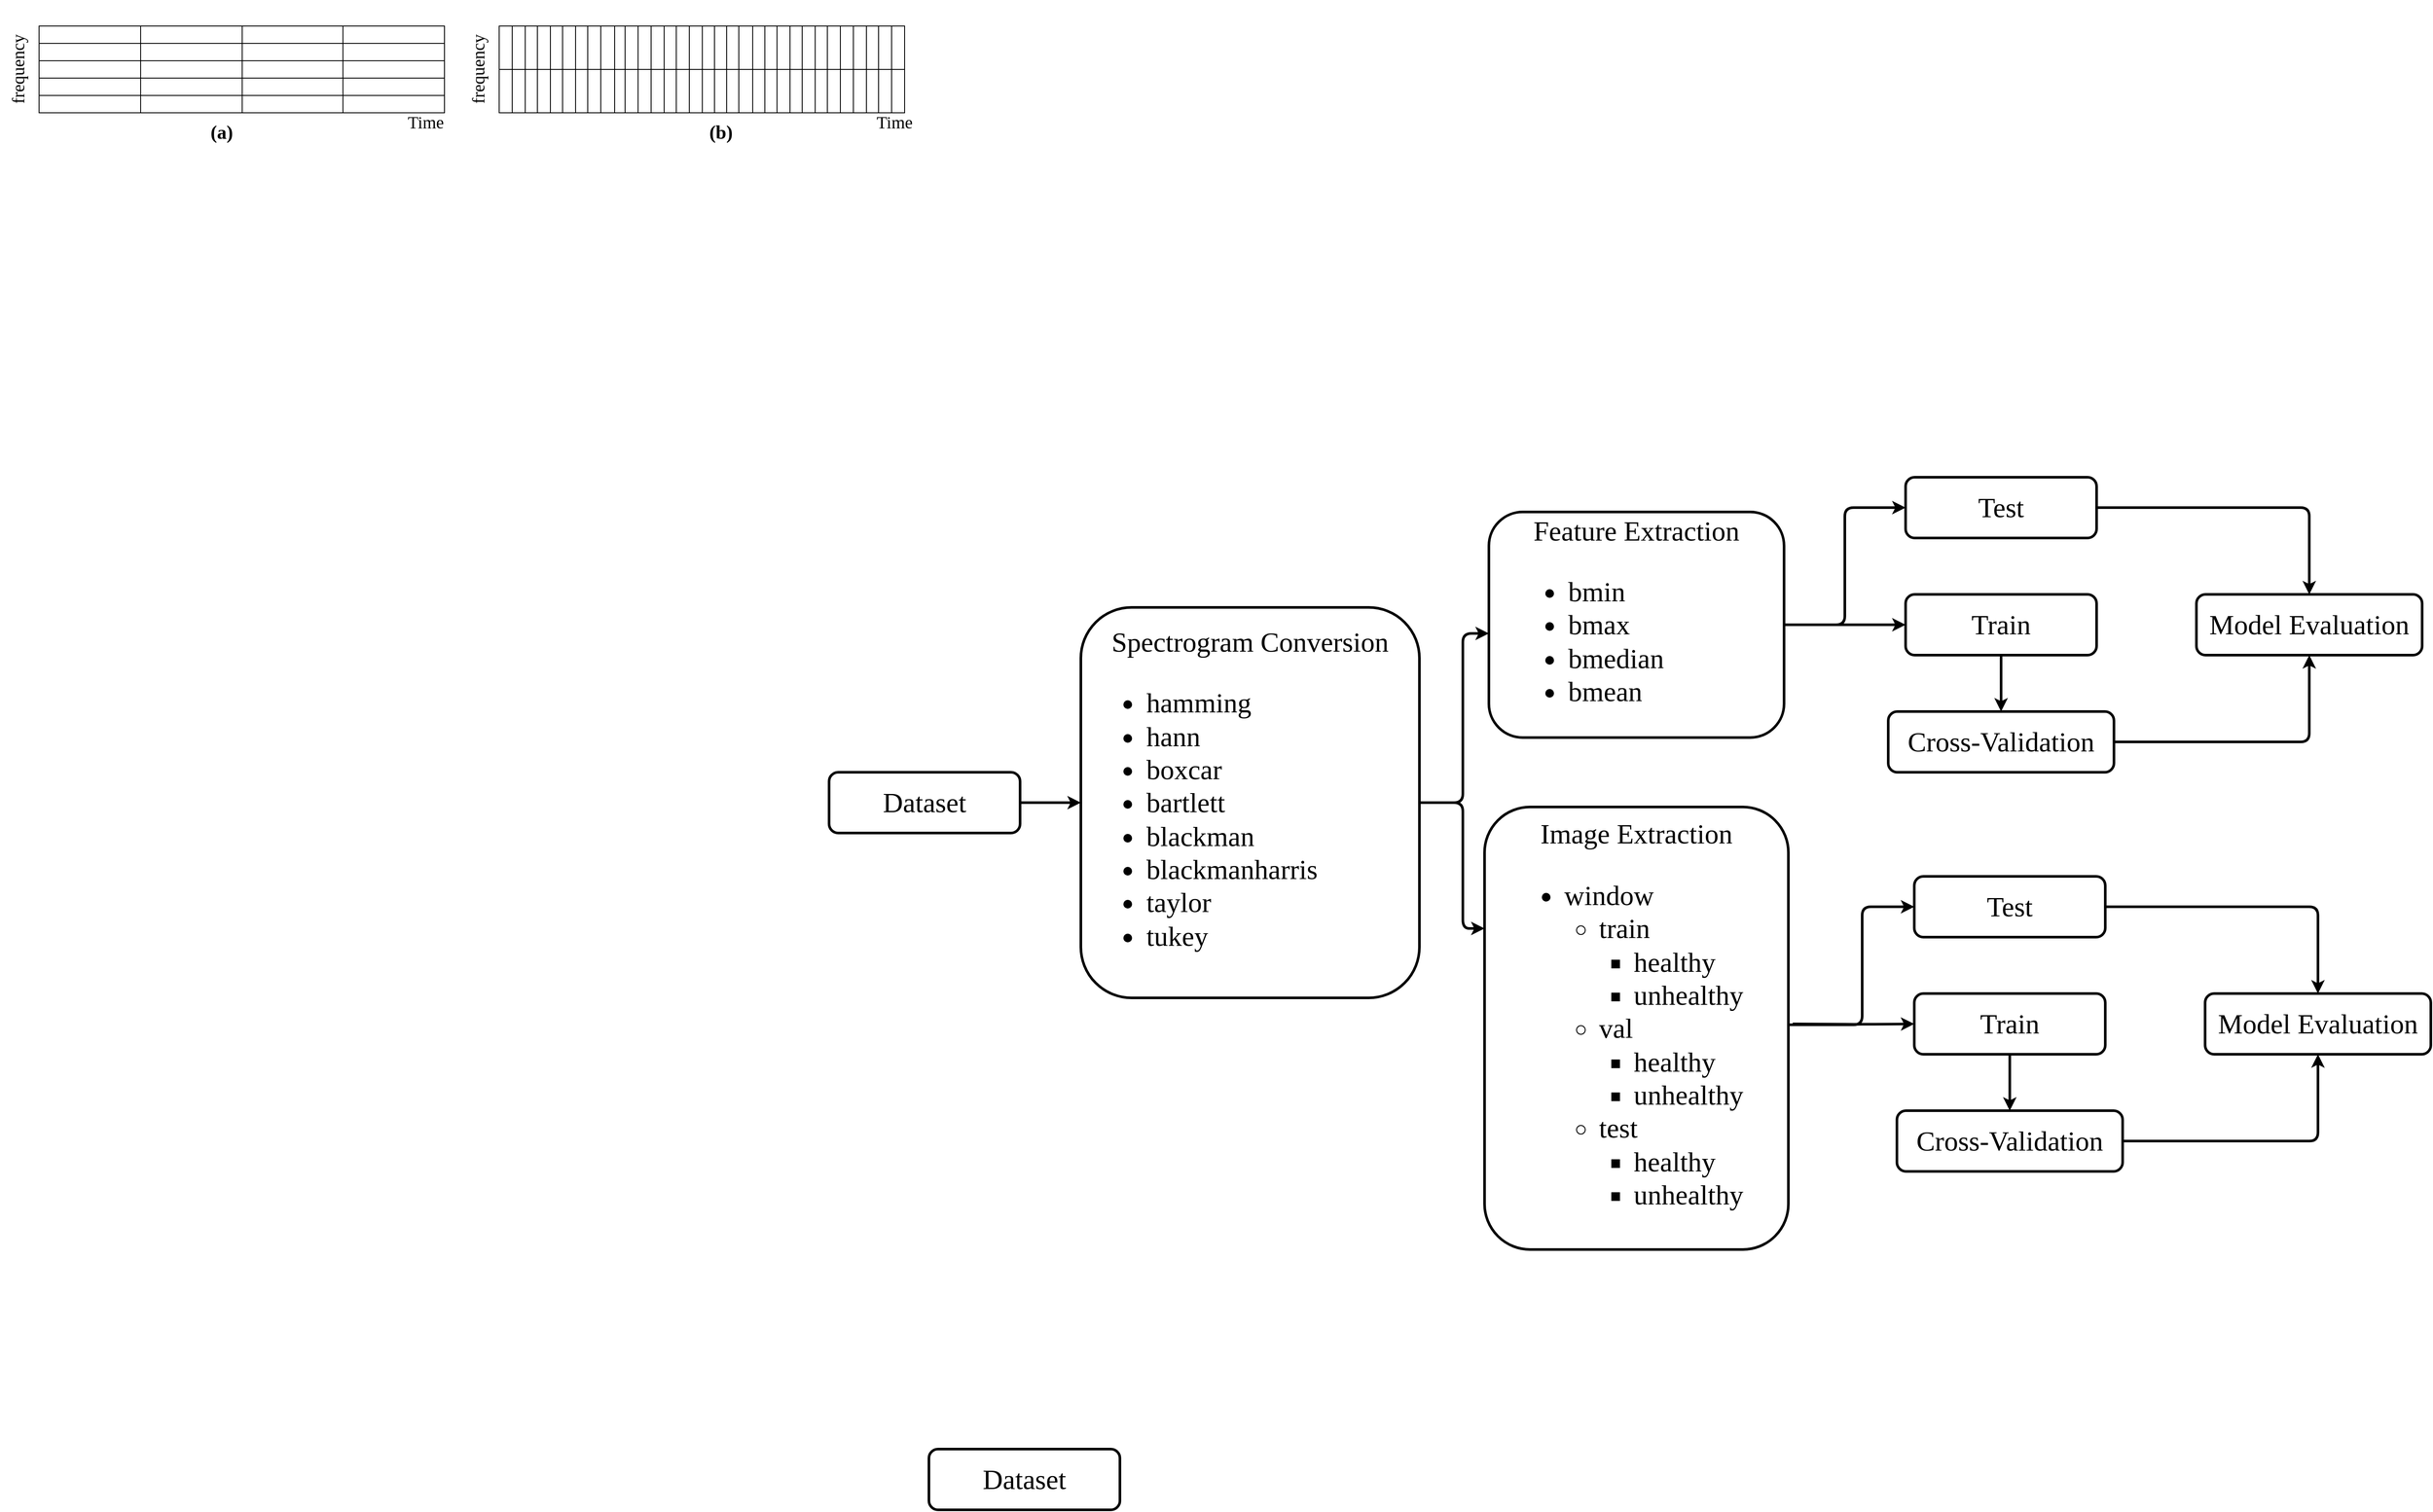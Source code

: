 <mxfile version="24.0.7" type="github">
  <diagram name="Page-1" id="A8CKlPdlSQbvUNhSut7a">
    <mxGraphModel dx="1152" dy="738" grid="1" gridSize="10" guides="1" tooltips="1" connect="1" arrows="1" fold="1" page="1" pageScale="1" pageWidth="827" pageHeight="1169" math="0" shadow="0">
      <root>
        <mxCell id="0" />
        <mxCell id="1" parent="0" />
        <mxCell id="wyNzjHrCBUUMBbqxbBF1-1" value="" style="shape=table;startSize=0;container=1;collapsible=0;childLayout=tableLayout;fontSize=16;" parent="1" vertex="1">
          <mxGeometry x="150" y="320" width="467" height="100" as="geometry" />
        </mxCell>
        <mxCell id="wyNzjHrCBUUMBbqxbBF1-17" style="shape=tableRow;horizontal=0;startSize=0;swimlaneHead=0;swimlaneBody=0;strokeColor=inherit;top=0;left=0;bottom=0;right=0;collapsible=0;dropTarget=0;fillColor=none;points=[[0,0.5],[1,0.5]];portConstraint=eastwest;fontSize=16;" parent="wyNzjHrCBUUMBbqxbBF1-1" vertex="1">
          <mxGeometry width="467" height="20" as="geometry" />
        </mxCell>
        <mxCell id="wyNzjHrCBUUMBbqxbBF1-18" style="shape=partialRectangle;html=1;whiteSpace=wrap;connectable=0;strokeColor=inherit;overflow=hidden;fillColor=none;top=0;left=0;bottom=0;right=0;pointerEvents=1;fontSize=16;" parent="wyNzjHrCBUUMBbqxbBF1-17" vertex="1">
          <mxGeometry width="117" height="20" as="geometry">
            <mxRectangle width="117" height="20" as="alternateBounds" />
          </mxGeometry>
        </mxCell>
        <mxCell id="wyNzjHrCBUUMBbqxbBF1-19" style="shape=partialRectangle;html=1;whiteSpace=wrap;connectable=0;strokeColor=inherit;overflow=hidden;fillColor=none;top=0;left=0;bottom=0;right=0;pointerEvents=1;fontSize=16;" parent="wyNzjHrCBUUMBbqxbBF1-17" vertex="1">
          <mxGeometry x="117" width="117" height="20" as="geometry">
            <mxRectangle width="117" height="20" as="alternateBounds" />
          </mxGeometry>
        </mxCell>
        <mxCell id="wyNzjHrCBUUMBbqxbBF1-20" style="shape=partialRectangle;html=1;whiteSpace=wrap;connectable=0;strokeColor=inherit;overflow=hidden;fillColor=none;top=0;left=0;bottom=0;right=0;pointerEvents=1;fontSize=16;" parent="wyNzjHrCBUUMBbqxbBF1-17" vertex="1">
          <mxGeometry x="234" width="116" height="20" as="geometry">
            <mxRectangle width="116" height="20" as="alternateBounds" />
          </mxGeometry>
        </mxCell>
        <mxCell id="wyNzjHrCBUUMBbqxbBF1-21" style="shape=partialRectangle;html=1;whiteSpace=wrap;connectable=0;strokeColor=inherit;overflow=hidden;fillColor=none;top=0;left=0;bottom=0;right=0;pointerEvents=1;fontSize=16;" parent="wyNzjHrCBUUMBbqxbBF1-17" vertex="1">
          <mxGeometry x="350" width="117" height="20" as="geometry">
            <mxRectangle width="117" height="20" as="alternateBounds" />
          </mxGeometry>
        </mxCell>
        <mxCell id="wyNzjHrCBUUMBbqxbBF1-2" value="" style="shape=tableRow;horizontal=0;startSize=0;swimlaneHead=0;swimlaneBody=0;strokeColor=inherit;top=0;left=0;bottom=0;right=0;collapsible=0;dropTarget=0;fillColor=none;points=[[0,0.5],[1,0.5]];portConstraint=eastwest;fontSize=16;" parent="wyNzjHrCBUUMBbqxbBF1-1" vertex="1">
          <mxGeometry y="20" width="467" height="20" as="geometry" />
        </mxCell>
        <mxCell id="wyNzjHrCBUUMBbqxbBF1-14" style="shape=partialRectangle;html=1;whiteSpace=wrap;connectable=0;strokeColor=inherit;overflow=hidden;fillColor=none;top=0;left=0;bottom=0;right=0;pointerEvents=1;fontSize=16;" parent="wyNzjHrCBUUMBbqxbBF1-2" vertex="1">
          <mxGeometry width="117" height="20" as="geometry">
            <mxRectangle width="117" height="20" as="alternateBounds" />
          </mxGeometry>
        </mxCell>
        <mxCell id="wyNzjHrCBUUMBbqxbBF1-3" value="" style="shape=partialRectangle;html=1;whiteSpace=wrap;connectable=0;strokeColor=inherit;overflow=hidden;fillColor=none;top=0;left=0;bottom=0;right=0;pointerEvents=1;fontSize=16;" parent="wyNzjHrCBUUMBbqxbBF1-2" vertex="1">
          <mxGeometry x="117" width="117" height="20" as="geometry">
            <mxRectangle width="117" height="20" as="alternateBounds" />
          </mxGeometry>
        </mxCell>
        <mxCell id="wyNzjHrCBUUMBbqxbBF1-4" value="" style="shape=partialRectangle;html=1;whiteSpace=wrap;connectable=0;strokeColor=inherit;overflow=hidden;fillColor=none;top=0;left=0;bottom=0;right=0;pointerEvents=1;fontSize=16;" parent="wyNzjHrCBUUMBbqxbBF1-2" vertex="1">
          <mxGeometry x="234" width="116" height="20" as="geometry">
            <mxRectangle width="116" height="20" as="alternateBounds" />
          </mxGeometry>
        </mxCell>
        <mxCell id="wyNzjHrCBUUMBbqxbBF1-5" value="" style="shape=partialRectangle;html=1;whiteSpace=wrap;connectable=0;strokeColor=inherit;overflow=hidden;fillColor=none;top=0;left=0;bottom=0;right=0;pointerEvents=1;fontSize=16;" parent="wyNzjHrCBUUMBbqxbBF1-2" vertex="1">
          <mxGeometry x="350" width="117" height="20" as="geometry">
            <mxRectangle width="117" height="20" as="alternateBounds" />
          </mxGeometry>
        </mxCell>
        <mxCell id="wyNzjHrCBUUMBbqxbBF1-6" value="" style="shape=tableRow;horizontal=0;startSize=0;swimlaneHead=0;swimlaneBody=0;strokeColor=inherit;top=0;left=0;bottom=0;right=0;collapsible=0;dropTarget=0;fillColor=none;points=[[0,0.5],[1,0.5]];portConstraint=eastwest;fontSize=16;" parent="wyNzjHrCBUUMBbqxbBF1-1" vertex="1">
          <mxGeometry y="40" width="467" height="20" as="geometry" />
        </mxCell>
        <mxCell id="wyNzjHrCBUUMBbqxbBF1-15" style="shape=partialRectangle;html=1;whiteSpace=wrap;connectable=0;strokeColor=inherit;overflow=hidden;fillColor=none;top=0;left=0;bottom=0;right=0;pointerEvents=1;fontSize=16;" parent="wyNzjHrCBUUMBbqxbBF1-6" vertex="1">
          <mxGeometry width="117" height="20" as="geometry">
            <mxRectangle width="117" height="20" as="alternateBounds" />
          </mxGeometry>
        </mxCell>
        <mxCell id="wyNzjHrCBUUMBbqxbBF1-7" value="" style="shape=partialRectangle;html=1;whiteSpace=wrap;connectable=0;strokeColor=inherit;overflow=hidden;fillColor=none;top=0;left=0;bottom=0;right=0;pointerEvents=1;fontSize=16;" parent="wyNzjHrCBUUMBbqxbBF1-6" vertex="1">
          <mxGeometry x="117" width="117" height="20" as="geometry">
            <mxRectangle width="117" height="20" as="alternateBounds" />
          </mxGeometry>
        </mxCell>
        <mxCell id="wyNzjHrCBUUMBbqxbBF1-8" value="" style="shape=partialRectangle;html=1;whiteSpace=wrap;connectable=0;strokeColor=inherit;overflow=hidden;fillColor=none;top=0;left=0;bottom=0;right=0;pointerEvents=1;fontSize=16;" parent="wyNzjHrCBUUMBbqxbBF1-6" vertex="1">
          <mxGeometry x="234" width="116" height="20" as="geometry">
            <mxRectangle width="116" height="20" as="alternateBounds" />
          </mxGeometry>
        </mxCell>
        <mxCell id="wyNzjHrCBUUMBbqxbBF1-9" value="" style="shape=partialRectangle;html=1;whiteSpace=wrap;connectable=0;strokeColor=inherit;overflow=hidden;fillColor=none;top=0;left=0;bottom=0;right=0;pointerEvents=1;fontSize=16;" parent="wyNzjHrCBUUMBbqxbBF1-6" vertex="1">
          <mxGeometry x="350" width="117" height="20" as="geometry">
            <mxRectangle width="117" height="20" as="alternateBounds" />
          </mxGeometry>
        </mxCell>
        <mxCell id="wyNzjHrCBUUMBbqxbBF1-10" value="" style="shape=tableRow;horizontal=0;startSize=0;swimlaneHead=0;swimlaneBody=0;strokeColor=inherit;top=0;left=0;bottom=0;right=0;collapsible=0;dropTarget=0;fillColor=none;points=[[0,0.5],[1,0.5]];portConstraint=eastwest;fontSize=16;" parent="wyNzjHrCBUUMBbqxbBF1-1" vertex="1">
          <mxGeometry y="60" width="467" height="20" as="geometry" />
        </mxCell>
        <mxCell id="wyNzjHrCBUUMBbqxbBF1-16" style="shape=partialRectangle;html=1;whiteSpace=wrap;connectable=0;strokeColor=inherit;overflow=hidden;fillColor=none;top=0;left=0;bottom=0;right=0;pointerEvents=1;fontSize=16;" parent="wyNzjHrCBUUMBbqxbBF1-10" vertex="1">
          <mxGeometry width="117" height="20" as="geometry">
            <mxRectangle width="117" height="20" as="alternateBounds" />
          </mxGeometry>
        </mxCell>
        <mxCell id="wyNzjHrCBUUMBbqxbBF1-11" value="" style="shape=partialRectangle;html=1;whiteSpace=wrap;connectable=0;strokeColor=inherit;overflow=hidden;fillColor=none;top=0;left=0;bottom=0;right=0;pointerEvents=1;fontSize=16;" parent="wyNzjHrCBUUMBbqxbBF1-10" vertex="1">
          <mxGeometry x="117" width="117" height="20" as="geometry">
            <mxRectangle width="117" height="20" as="alternateBounds" />
          </mxGeometry>
        </mxCell>
        <mxCell id="wyNzjHrCBUUMBbqxbBF1-12" value="" style="shape=partialRectangle;html=1;whiteSpace=wrap;connectable=0;strokeColor=inherit;overflow=hidden;fillColor=none;top=0;left=0;bottom=0;right=0;pointerEvents=1;fontSize=16;" parent="wyNzjHrCBUUMBbqxbBF1-10" vertex="1">
          <mxGeometry x="234" width="116" height="20" as="geometry">
            <mxRectangle width="116" height="20" as="alternateBounds" />
          </mxGeometry>
        </mxCell>
        <mxCell id="wyNzjHrCBUUMBbqxbBF1-13" value="" style="shape=partialRectangle;html=1;whiteSpace=wrap;connectable=0;strokeColor=inherit;overflow=hidden;fillColor=none;top=0;left=0;bottom=0;right=0;pointerEvents=1;fontSize=16;" parent="wyNzjHrCBUUMBbqxbBF1-10" vertex="1">
          <mxGeometry x="350" width="117" height="20" as="geometry">
            <mxRectangle width="117" height="20" as="alternateBounds" />
          </mxGeometry>
        </mxCell>
        <mxCell id="wyNzjHrCBUUMBbqxbBF1-22" style="shape=tableRow;horizontal=0;startSize=0;swimlaneHead=0;swimlaneBody=0;strokeColor=inherit;top=0;left=0;bottom=0;right=0;collapsible=0;dropTarget=0;fillColor=none;points=[[0,0.5],[1,0.5]];portConstraint=eastwest;fontSize=16;" parent="wyNzjHrCBUUMBbqxbBF1-1" vertex="1">
          <mxGeometry y="80" width="467" height="20" as="geometry" />
        </mxCell>
        <mxCell id="wyNzjHrCBUUMBbqxbBF1-23" style="shape=partialRectangle;html=1;whiteSpace=wrap;connectable=0;strokeColor=inherit;overflow=hidden;fillColor=none;top=0;left=0;bottom=0;right=0;pointerEvents=1;fontSize=16;" parent="wyNzjHrCBUUMBbqxbBF1-22" vertex="1">
          <mxGeometry width="117" height="20" as="geometry">
            <mxRectangle width="117" height="20" as="alternateBounds" />
          </mxGeometry>
        </mxCell>
        <mxCell id="wyNzjHrCBUUMBbqxbBF1-24" style="shape=partialRectangle;html=1;whiteSpace=wrap;connectable=0;strokeColor=inherit;overflow=hidden;fillColor=none;top=0;left=0;bottom=0;right=0;pointerEvents=1;fontSize=16;" parent="wyNzjHrCBUUMBbqxbBF1-22" vertex="1">
          <mxGeometry x="117" width="117" height="20" as="geometry">
            <mxRectangle width="117" height="20" as="alternateBounds" />
          </mxGeometry>
        </mxCell>
        <mxCell id="wyNzjHrCBUUMBbqxbBF1-25" style="shape=partialRectangle;html=1;whiteSpace=wrap;connectable=0;strokeColor=inherit;overflow=hidden;fillColor=none;top=0;left=0;bottom=0;right=0;pointerEvents=1;fontSize=16;" parent="wyNzjHrCBUUMBbqxbBF1-22" vertex="1">
          <mxGeometry x="234" width="116" height="20" as="geometry">
            <mxRectangle width="116" height="20" as="alternateBounds" />
          </mxGeometry>
        </mxCell>
        <mxCell id="wyNzjHrCBUUMBbqxbBF1-26" style="shape=partialRectangle;html=1;whiteSpace=wrap;connectable=0;strokeColor=inherit;overflow=hidden;fillColor=none;top=0;left=0;bottom=0;right=0;pointerEvents=1;fontSize=16;" parent="wyNzjHrCBUUMBbqxbBF1-22" vertex="1">
          <mxGeometry x="350" width="117" height="20" as="geometry">
            <mxRectangle width="117" height="20" as="alternateBounds" />
          </mxGeometry>
        </mxCell>
        <mxCell id="wyNzjHrCBUUMBbqxbBF1-27" value="Time" style="text;html=1;align=center;verticalAlign=middle;resizable=0;points=[];autosize=1;strokeColor=none;fillColor=none;fontSize=20;fontFamily=Times New Roman;" parent="1" vertex="1">
          <mxGeometry x="560" y="410" width="70" height="40" as="geometry" />
        </mxCell>
        <mxCell id="wyNzjHrCBUUMBbqxbBF1-57" value="Time" style="text;html=1;align=center;verticalAlign=middle;resizable=0;points=[];autosize=1;strokeColor=none;fillColor=none;fontSize=20;fontFamily=Times New Roman;" parent="1" vertex="1">
          <mxGeometry x="1100" y="410" width="70" height="40" as="geometry" />
        </mxCell>
        <mxCell id="wyNzjHrCBUUMBbqxbBF1-58" value="frequency" style="text;html=1;align=center;verticalAlign=middle;resizable=0;points=[];autosize=1;strokeColor=none;fillColor=none;fontSize=20;fontFamily=Times New Roman;rotation=-90;" parent="1" vertex="1">
          <mxGeometry x="640" y="350" width="100" height="40" as="geometry" />
        </mxCell>
        <mxCell id="BnJvv2Z-PQd2QAyjViYM-1" value="(a)" style="text;html=1;align=center;verticalAlign=middle;resizable=0;points=[];autosize=1;strokeColor=none;fillColor=none;fontFamily=Times New Roman;fontSize=22;fontStyle=1" parent="1" vertex="1">
          <mxGeometry x="335" y="423" width="50" height="40" as="geometry" />
        </mxCell>
        <mxCell id="BnJvv2Z-PQd2QAyjViYM-4" value="(b)" style="text;html=1;align=center;verticalAlign=middle;resizable=0;points=[];autosize=1;strokeColor=none;fillColor=none;fontFamily=Times New Roman;fontSize=22;fontStyle=1" parent="1" vertex="1">
          <mxGeometry x="910" y="423" width="50" height="40" as="geometry" />
        </mxCell>
        <mxCell id="BnJvv2Z-PQd2QAyjViYM-7" value="" style="rounded=1;whiteSpace=wrap;html=1;strokeColor=none;fillColor=none;" parent="1" vertex="1">
          <mxGeometry x="675" y="300" width="30" height="120" as="geometry" />
        </mxCell>
        <mxCell id="BnJvv2Z-PQd2QAyjViYM-13" value="" style="edgeStyle=orthogonalEdgeStyle;rounded=0;orthogonalLoop=1;jettySize=auto;html=1;curved=0;strokeWidth=3;" parent="1" source="BnJvv2Z-PQd2QAyjViYM-9" target="BnJvv2Z-PQd2QAyjViYM-12" edge="1">
          <mxGeometry relative="1" as="geometry" />
        </mxCell>
        <mxCell id="BnJvv2Z-PQd2QAyjViYM-9" value="Dataset" style="rounded=1;whiteSpace=wrap;html=1;fontSize=32;fontFamily=Comic Sans MS;fillColor=none;strokeWidth=3;" parent="1" vertex="1">
          <mxGeometry x="1060" y="1180" width="220" height="70" as="geometry" />
        </mxCell>
        <mxCell id="AOGBw6PcPAn47BEcl0vw-3" value="" style="edgeStyle=orthogonalEdgeStyle;rounded=1;orthogonalLoop=1;jettySize=auto;html=1;strokeWidth=3;curved=0;" parent="1" source="BnJvv2Z-PQd2QAyjViYM-12" target="AOGBw6PcPAn47BEcl0vw-1" edge="1">
          <mxGeometry relative="1" as="geometry">
            <Array as="points">
              <mxPoint x="1790" y="1215" />
              <mxPoint x="1790" y="1020" />
            </Array>
          </mxGeometry>
        </mxCell>
        <mxCell id="AOGBw6PcPAn47BEcl0vw-6" value="" style="edgeStyle=orthogonalEdgeStyle;rounded=1;orthogonalLoop=1;jettySize=auto;html=1;strokeWidth=3;curved=0;" parent="1" source="BnJvv2Z-PQd2QAyjViYM-12" target="AOGBw6PcPAn47BEcl0vw-5" edge="1">
          <mxGeometry relative="1" as="geometry">
            <Array as="points">
              <mxPoint x="1790" y="1215" />
              <mxPoint x="1790" y="1360" />
            </Array>
          </mxGeometry>
        </mxCell>
        <mxCell id="BnJvv2Z-PQd2QAyjViYM-12" value="Spectrogram Conversion&lt;br&gt;&lt;ul&gt;&lt;li style=&quot;text-align: left;&quot;&gt;hamming&lt;/li&gt;&lt;li style=&quot;text-align: left;&quot;&gt;hann&lt;/li&gt;&lt;li style=&quot;text-align: left;&quot;&gt;boxcar&lt;/li&gt;&lt;li style=&quot;text-align: left;&quot;&gt;bartlett&lt;/li&gt;&lt;li style=&quot;text-align: left;&quot;&gt;blackman&lt;/li&gt;&lt;li style=&quot;text-align: left;&quot;&gt;blackmanharris&lt;/li&gt;&lt;li style=&quot;text-align: left;&quot;&gt;taylor&lt;/li&gt;&lt;li style=&quot;text-align: left;&quot;&gt;tukey&lt;/li&gt;&lt;/ul&gt;" style="rounded=1;whiteSpace=wrap;html=1;fontSize=32;fillColor=none;glass=1;fillStyle=zigzag-line;fontFamily=Comic Sans MS;strokeWidth=3;" parent="1" vertex="1">
          <mxGeometry x="1350" y="990" width="390" height="450" as="geometry" />
        </mxCell>
        <mxCell id="AOGBw6PcPAn47BEcl0vw-10" style="edgeStyle=orthogonalEdgeStyle;rounded=1;orthogonalLoop=1;jettySize=auto;html=1;curved=0;strokeWidth=3;" parent="1" source="AOGBw6PcPAn47BEcl0vw-1" target="AOGBw6PcPAn47BEcl0vw-7" edge="1">
          <mxGeometry relative="1" as="geometry" />
        </mxCell>
        <mxCell id="AOGBw6PcPAn47BEcl0vw-11" style="edgeStyle=orthogonalEdgeStyle;rounded=1;orthogonalLoop=1;jettySize=auto;html=1;curved=0;strokeWidth=3;" parent="1" source="AOGBw6PcPAn47BEcl0vw-1" target="AOGBw6PcPAn47BEcl0vw-9" edge="1">
          <mxGeometry relative="1" as="geometry" />
        </mxCell>
        <mxCell id="AOGBw6PcPAn47BEcl0vw-1" value="Feature Extraction&lt;br&gt;&lt;ul&gt;&lt;li style=&quot;text-align: left;&quot;&gt;bmin&lt;/li&gt;&lt;li style=&quot;text-align: left;&quot;&gt;bmax&lt;/li&gt;&lt;li style=&quot;text-align: left;&quot;&gt;bmedian&lt;/li&gt;&lt;li style=&quot;text-align: left;&quot;&gt;bmean&lt;/li&gt;&lt;/ul&gt;" style="rounded=1;whiteSpace=wrap;html=1;fontSize=32;fontFamily=Comic Sans MS;fillColor=none;strokeWidth=3;" parent="1" vertex="1">
          <mxGeometry x="1820" y="880" width="340" height="260" as="geometry" />
        </mxCell>
        <mxCell id="AOGBw6PcPAn47BEcl0vw-5" value="Image Extraction&lt;br&gt;&lt;ul&gt;&lt;li style=&quot;text-align: left;&quot;&gt;window&lt;/li&gt;&lt;ul&gt;&lt;li style=&quot;text-align: left;&quot;&gt;train&lt;/li&gt;&lt;ul&gt;&lt;li style=&quot;text-align: left;&quot;&gt;healthy&lt;/li&gt;&lt;li style=&quot;text-align: left;&quot;&gt;unhealthy&lt;/li&gt;&lt;/ul&gt;&lt;li style=&quot;text-align: left;&quot;&gt;val&lt;/li&gt;&lt;ul&gt;&lt;li style=&quot;text-align: left;&quot;&gt;healthy&lt;/li&gt;&lt;li style=&quot;text-align: left;&quot;&gt;unhealthy&lt;/li&gt;&lt;/ul&gt;&lt;li style=&quot;text-align: left;&quot;&gt;test&lt;/li&gt;&lt;ul&gt;&lt;li style=&quot;text-align: left;&quot;&gt;healthy&lt;/li&gt;&lt;li style=&quot;text-align: left;&quot;&gt;unhealthy&lt;/li&gt;&lt;/ul&gt;&lt;/ul&gt;&lt;/ul&gt;" style="rounded=1;whiteSpace=wrap;html=1;fontSize=32;fillColor=none;glass=1;fillStyle=zigzag-line;fontFamily=Comic Sans MS;strokeWidth=3;" parent="1" vertex="1">
          <mxGeometry x="1815" y="1220" width="350" height="510" as="geometry" />
        </mxCell>
        <mxCell id="AOGBw6PcPAn47BEcl0vw-13" value="" style="edgeStyle=orthogonalEdgeStyle;rounded=0;orthogonalLoop=1;jettySize=auto;html=1;strokeWidth=3;" parent="1" source="AOGBw6PcPAn47BEcl0vw-7" target="AOGBw6PcPAn47BEcl0vw-12" edge="1">
          <mxGeometry relative="1" as="geometry" />
        </mxCell>
        <mxCell id="AOGBw6PcPAn47BEcl0vw-7" value="Train" style="rounded=1;whiteSpace=wrap;html=1;fontSize=32;fontFamily=Comic Sans MS;fillColor=none;strokeWidth=3;" parent="1" vertex="1">
          <mxGeometry x="2300" y="975" width="220" height="70" as="geometry" />
        </mxCell>
        <mxCell id="AOGBw6PcPAn47BEcl0vw-15" style="edgeStyle=orthogonalEdgeStyle;rounded=1;orthogonalLoop=1;jettySize=auto;html=1;curved=0;strokeWidth=3;" parent="1" source="AOGBw6PcPAn47BEcl0vw-9" target="AOGBw6PcPAn47BEcl0vw-14" edge="1">
          <mxGeometry relative="1" as="geometry" />
        </mxCell>
        <mxCell id="AOGBw6PcPAn47BEcl0vw-9" value="Test" style="rounded=1;whiteSpace=wrap;html=1;fontSize=32;fontFamily=Comic Sans MS;fillColor=none;strokeWidth=3;" parent="1" vertex="1">
          <mxGeometry x="2300" y="840" width="220" height="70" as="geometry" />
        </mxCell>
        <mxCell id="AOGBw6PcPAn47BEcl0vw-16" style="edgeStyle=orthogonalEdgeStyle;rounded=1;orthogonalLoop=1;jettySize=auto;html=1;curved=0;strokeWidth=3;" parent="1" source="AOGBw6PcPAn47BEcl0vw-12" target="AOGBw6PcPAn47BEcl0vw-14" edge="1">
          <mxGeometry relative="1" as="geometry" />
        </mxCell>
        <mxCell id="AOGBw6PcPAn47BEcl0vw-12" value="Cross-Validation" style="rounded=1;whiteSpace=wrap;html=1;fontSize=32;fontFamily=Comic Sans MS;fillColor=none;strokeWidth=3;" parent="1" vertex="1">
          <mxGeometry x="2280" y="1110" width="260" height="70" as="geometry" />
        </mxCell>
        <mxCell id="AOGBw6PcPAn47BEcl0vw-14" value="Model Evaluation" style="rounded=1;whiteSpace=wrap;html=1;fontSize=32;fontFamily=Comic Sans MS;fillColor=none;strokeWidth=3;" parent="1" vertex="1">
          <mxGeometry x="2635" y="975" width="260" height="70" as="geometry" />
        </mxCell>
        <mxCell id="AOGBw6PcPAn47BEcl0vw-25" style="edgeStyle=orthogonalEdgeStyle;rounded=1;orthogonalLoop=1;jettySize=auto;html=1;curved=0;strokeWidth=3;" parent="1" target="AOGBw6PcPAn47BEcl0vw-28" edge="1">
          <mxGeometry relative="1" as="geometry">
            <mxPoint x="2170" y="1470" as="sourcePoint" />
          </mxGeometry>
        </mxCell>
        <mxCell id="AOGBw6PcPAn47BEcl0vw-26" style="edgeStyle=orthogonalEdgeStyle;rounded=1;orthogonalLoop=1;jettySize=auto;html=1;curved=0;strokeWidth=3;" parent="1" source="AOGBw6PcPAn47BEcl0vw-5" target="AOGBw6PcPAn47BEcl0vw-30" edge="1">
          <mxGeometry relative="1" as="geometry">
            <mxPoint x="2170" y="1470" as="sourcePoint" />
            <Array as="points">
              <mxPoint x="2250" y="1471" />
              <mxPoint x="2250" y="1335" />
            </Array>
          </mxGeometry>
        </mxCell>
        <mxCell id="AOGBw6PcPAn47BEcl0vw-27" value="" style="edgeStyle=orthogonalEdgeStyle;rounded=0;orthogonalLoop=1;jettySize=auto;html=1;strokeWidth=3;" parent="1" source="AOGBw6PcPAn47BEcl0vw-28" target="AOGBw6PcPAn47BEcl0vw-32" edge="1">
          <mxGeometry relative="1" as="geometry" />
        </mxCell>
        <mxCell id="AOGBw6PcPAn47BEcl0vw-28" value="Train" style="rounded=1;whiteSpace=wrap;html=1;fontSize=32;fontFamily=Comic Sans MS;fillColor=none;strokeWidth=3;" parent="1" vertex="1">
          <mxGeometry x="2310" y="1435" width="220" height="70" as="geometry" />
        </mxCell>
        <mxCell id="AOGBw6PcPAn47BEcl0vw-29" style="edgeStyle=orthogonalEdgeStyle;rounded=1;orthogonalLoop=1;jettySize=auto;html=1;curved=0;strokeWidth=3;" parent="1" source="AOGBw6PcPAn47BEcl0vw-30" target="AOGBw6PcPAn47BEcl0vw-33" edge="1">
          <mxGeometry relative="1" as="geometry" />
        </mxCell>
        <mxCell id="AOGBw6PcPAn47BEcl0vw-30" value="Test" style="rounded=1;whiteSpace=wrap;html=1;fontSize=32;fontFamily=Comic Sans MS;fillColor=none;strokeWidth=3;" parent="1" vertex="1">
          <mxGeometry x="2310" y="1300" width="220" height="70" as="geometry" />
        </mxCell>
        <mxCell id="AOGBw6PcPAn47BEcl0vw-31" style="edgeStyle=orthogonalEdgeStyle;rounded=1;orthogonalLoop=1;jettySize=auto;html=1;curved=0;strokeWidth=3;" parent="1" source="AOGBw6PcPAn47BEcl0vw-32" target="AOGBw6PcPAn47BEcl0vw-33" edge="1">
          <mxGeometry relative="1" as="geometry" />
        </mxCell>
        <mxCell id="AOGBw6PcPAn47BEcl0vw-32" value="Cross-Validation" style="rounded=1;whiteSpace=wrap;html=1;fontSize=32;fontFamily=Comic Sans MS;fillColor=none;strokeWidth=3;" parent="1" vertex="1">
          <mxGeometry x="2290" y="1570" width="260" height="70" as="geometry" />
        </mxCell>
        <mxCell id="AOGBw6PcPAn47BEcl0vw-33" value="Model Evaluation" style="rounded=1;whiteSpace=wrap;html=1;fontSize=32;fontFamily=Comic Sans MS;fillColor=none;strokeWidth=3;" parent="1" vertex="1">
          <mxGeometry x="2645" y="1435" width="260" height="70" as="geometry" />
        </mxCell>
        <mxCell id="XJH3XoM69YES1El5tLRE-1" value="Dataset" style="rounded=1;whiteSpace=wrap;html=1;fontSize=32;fontFamily=Comic Sans MS;fillColor=none;strokeWidth=3;" parent="1" vertex="1">
          <mxGeometry x="1175" y="1960" width="220" height="70" as="geometry" />
        </mxCell>
        <mxCell id="-vQhmNjCWDerm2LAqfAO-4" value="" style="shape=table;startSize=0;container=1;collapsible=0;childLayout=tableLayout;fontSize=16;" vertex="1" parent="1">
          <mxGeometry x="680" y="320" width="467" height="100" as="geometry" />
        </mxCell>
        <mxCell id="-vQhmNjCWDerm2LAqfAO-5" value="" style="shape=tableRow;horizontal=0;startSize=0;swimlaneHead=0;swimlaneBody=0;strokeColor=inherit;top=0;left=0;bottom=0;right=0;collapsible=0;dropTarget=0;fillColor=none;points=[[0,0.5],[1,0.5]];portConstraint=eastwest;fontSize=16;" vertex="1" parent="-vQhmNjCWDerm2LAqfAO-4">
          <mxGeometry width="467" height="50" as="geometry" />
        </mxCell>
        <mxCell id="-vQhmNjCWDerm2LAqfAO-25" style="shape=partialRectangle;html=1;whiteSpace=wrap;connectable=0;strokeColor=inherit;overflow=hidden;fillColor=none;top=0;left=0;bottom=0;right=0;pointerEvents=1;fontSize=16;" vertex="1" parent="-vQhmNjCWDerm2LAqfAO-5">
          <mxGeometry width="15" height="50" as="geometry">
            <mxRectangle width="15" height="50" as="alternateBounds" />
          </mxGeometry>
        </mxCell>
        <mxCell id="-vQhmNjCWDerm2LAqfAO-23" style="shape=partialRectangle;html=1;whiteSpace=wrap;connectable=0;strokeColor=inherit;overflow=hidden;fillColor=none;top=0;left=0;bottom=0;right=0;pointerEvents=1;fontSize=16;" vertex="1" parent="-vQhmNjCWDerm2LAqfAO-5">
          <mxGeometry x="15" width="15" height="50" as="geometry">
            <mxRectangle width="15" height="50" as="alternateBounds" />
          </mxGeometry>
        </mxCell>
        <mxCell id="-vQhmNjCWDerm2LAqfAO-21" style="shape=partialRectangle;html=1;whiteSpace=wrap;connectable=0;strokeColor=inherit;overflow=hidden;fillColor=none;top=0;left=0;bottom=0;right=0;pointerEvents=1;fontSize=16;" vertex="1" parent="-vQhmNjCWDerm2LAqfAO-5">
          <mxGeometry x="30" width="14" height="50" as="geometry">
            <mxRectangle width="14" height="50" as="alternateBounds" />
          </mxGeometry>
        </mxCell>
        <mxCell id="-vQhmNjCWDerm2LAqfAO-19" style="shape=partialRectangle;html=1;whiteSpace=wrap;connectable=0;strokeColor=inherit;overflow=hidden;fillColor=none;top=0;left=0;bottom=0;right=0;pointerEvents=1;fontSize=16;" vertex="1" parent="-vQhmNjCWDerm2LAqfAO-5">
          <mxGeometry x="44" width="15" height="50" as="geometry">
            <mxRectangle width="15" height="50" as="alternateBounds" />
          </mxGeometry>
        </mxCell>
        <mxCell id="-vQhmNjCWDerm2LAqfAO-6" value="" style="shape=partialRectangle;html=1;whiteSpace=wrap;connectable=0;strokeColor=inherit;overflow=hidden;fillColor=none;top=0;left=0;bottom=0;right=0;pointerEvents=1;fontSize=16;" vertex="1" parent="-vQhmNjCWDerm2LAqfAO-5">
          <mxGeometry x="59" width="14" height="50" as="geometry">
            <mxRectangle width="14" height="50" as="alternateBounds" />
          </mxGeometry>
        </mxCell>
        <mxCell id="-vQhmNjCWDerm2LAqfAO-7" value="" style="shape=partialRectangle;html=1;whiteSpace=wrap;connectable=0;strokeColor=inherit;overflow=hidden;fillColor=none;top=0;left=0;bottom=0;right=0;pointerEvents=1;fontSize=16;" vertex="1" parent="-vQhmNjCWDerm2LAqfAO-5">
          <mxGeometry x="73" width="15" height="50" as="geometry">
            <mxRectangle width="15" height="50" as="alternateBounds" />
          </mxGeometry>
        </mxCell>
        <mxCell id="-vQhmNjCWDerm2LAqfAO-8" value="" style="shape=partialRectangle;html=1;whiteSpace=wrap;connectable=0;strokeColor=inherit;overflow=hidden;fillColor=none;top=0;left=0;bottom=0;right=0;pointerEvents=1;fontSize=16;" vertex="1" parent="-vQhmNjCWDerm2LAqfAO-5">
          <mxGeometry x="88" width="14" height="50" as="geometry">
            <mxRectangle width="14" height="50" as="alternateBounds" />
          </mxGeometry>
        </mxCell>
        <mxCell id="-vQhmNjCWDerm2LAqfAO-27" style="shape=partialRectangle;html=1;whiteSpace=wrap;connectable=0;strokeColor=inherit;overflow=hidden;fillColor=none;top=0;left=0;bottom=0;right=0;pointerEvents=1;fontSize=16;" vertex="1" parent="-vQhmNjCWDerm2LAqfAO-5">
          <mxGeometry x="102" width="15" height="50" as="geometry">
            <mxRectangle width="15" height="50" as="alternateBounds" />
          </mxGeometry>
        </mxCell>
        <mxCell id="-vQhmNjCWDerm2LAqfAO-29" style="shape=partialRectangle;html=1;whiteSpace=wrap;connectable=0;strokeColor=inherit;overflow=hidden;fillColor=none;top=0;left=0;bottom=0;right=0;pointerEvents=1;fontSize=16;" vertex="1" parent="-vQhmNjCWDerm2LAqfAO-5">
          <mxGeometry x="117" width="16" height="50" as="geometry">
            <mxRectangle width="16" height="50" as="alternateBounds" />
          </mxGeometry>
        </mxCell>
        <mxCell id="-vQhmNjCWDerm2LAqfAO-31" style="shape=partialRectangle;html=1;whiteSpace=wrap;connectable=0;strokeColor=inherit;overflow=hidden;fillColor=none;top=0;left=0;bottom=0;right=0;pointerEvents=1;fontSize=16;" vertex="1" parent="-vQhmNjCWDerm2LAqfAO-5">
          <mxGeometry x="133" width="12" height="50" as="geometry">
            <mxRectangle width="12" height="50" as="alternateBounds" />
          </mxGeometry>
        </mxCell>
        <mxCell id="-vQhmNjCWDerm2LAqfAO-33" style="shape=partialRectangle;html=1;whiteSpace=wrap;connectable=0;strokeColor=inherit;overflow=hidden;fillColor=none;top=0;left=0;bottom=0;right=0;pointerEvents=1;fontSize=16;" vertex="1" parent="-vQhmNjCWDerm2LAqfAO-5">
          <mxGeometry x="145" width="15" height="50" as="geometry">
            <mxRectangle width="15" height="50" as="alternateBounds" />
          </mxGeometry>
        </mxCell>
        <mxCell id="-vQhmNjCWDerm2LAqfAO-35" style="shape=partialRectangle;html=1;whiteSpace=wrap;connectable=0;strokeColor=inherit;overflow=hidden;fillColor=none;top=0;left=0;bottom=0;right=0;pointerEvents=1;fontSize=16;" vertex="1" parent="-vQhmNjCWDerm2LAqfAO-5">
          <mxGeometry x="160" width="15" height="50" as="geometry">
            <mxRectangle width="15" height="50" as="alternateBounds" />
          </mxGeometry>
        </mxCell>
        <mxCell id="-vQhmNjCWDerm2LAqfAO-37" style="shape=partialRectangle;html=1;whiteSpace=wrap;connectable=0;strokeColor=inherit;overflow=hidden;fillColor=none;top=0;left=0;bottom=0;right=0;pointerEvents=1;fontSize=16;" vertex="1" parent="-vQhmNjCWDerm2LAqfAO-5">
          <mxGeometry x="175" width="15" height="50" as="geometry">
            <mxRectangle width="15" height="50" as="alternateBounds" />
          </mxGeometry>
        </mxCell>
        <mxCell id="-vQhmNjCWDerm2LAqfAO-39" style="shape=partialRectangle;html=1;whiteSpace=wrap;connectable=0;strokeColor=inherit;overflow=hidden;fillColor=none;top=0;left=0;bottom=0;right=0;pointerEvents=1;fontSize=16;" vertex="1" parent="-vQhmNjCWDerm2LAqfAO-5">
          <mxGeometry x="190" width="14" height="50" as="geometry">
            <mxRectangle width="14" height="50" as="alternateBounds" />
          </mxGeometry>
        </mxCell>
        <mxCell id="-vQhmNjCWDerm2LAqfAO-41" style="shape=partialRectangle;html=1;whiteSpace=wrap;connectable=0;strokeColor=inherit;overflow=hidden;fillColor=none;top=0;left=0;bottom=0;right=0;pointerEvents=1;fontSize=16;" vertex="1" parent="-vQhmNjCWDerm2LAqfAO-5">
          <mxGeometry x="204" width="15" height="50" as="geometry">
            <mxRectangle width="15" height="50" as="alternateBounds" />
          </mxGeometry>
        </mxCell>
        <mxCell id="-vQhmNjCWDerm2LAqfAO-43" style="shape=partialRectangle;html=1;whiteSpace=wrap;connectable=0;strokeColor=inherit;overflow=hidden;fillColor=none;top=0;left=0;bottom=0;right=0;pointerEvents=1;fontSize=16;" vertex="1" parent="-vQhmNjCWDerm2LAqfAO-5">
          <mxGeometry x="219" width="15" height="50" as="geometry">
            <mxRectangle width="15" height="50" as="alternateBounds" />
          </mxGeometry>
        </mxCell>
        <mxCell id="-vQhmNjCWDerm2LAqfAO-45" style="shape=partialRectangle;html=1;whiteSpace=wrap;connectable=0;strokeColor=inherit;overflow=hidden;fillColor=none;top=0;left=0;bottom=0;right=0;pointerEvents=1;fontSize=16;" vertex="1" parent="-vQhmNjCWDerm2LAqfAO-5">
          <mxGeometry x="234" width="14" height="50" as="geometry">
            <mxRectangle width="14" height="50" as="alternateBounds" />
          </mxGeometry>
        </mxCell>
        <mxCell id="-vQhmNjCWDerm2LAqfAO-47" style="shape=partialRectangle;html=1;whiteSpace=wrap;connectable=0;strokeColor=inherit;overflow=hidden;fillColor=none;top=0;left=0;bottom=0;right=0;pointerEvents=1;fontSize=16;" vertex="1" parent="-vQhmNjCWDerm2LAqfAO-5">
          <mxGeometry x="248" width="14" height="50" as="geometry">
            <mxRectangle width="14" height="50" as="alternateBounds" />
          </mxGeometry>
        </mxCell>
        <mxCell id="-vQhmNjCWDerm2LAqfAO-49" style="shape=partialRectangle;html=1;whiteSpace=wrap;connectable=0;strokeColor=inherit;overflow=hidden;fillColor=none;top=0;left=0;bottom=0;right=0;pointerEvents=1;fontSize=16;" vertex="1" parent="-vQhmNjCWDerm2LAqfAO-5">
          <mxGeometry x="262" width="14" height="50" as="geometry">
            <mxRectangle width="14" height="50" as="alternateBounds" />
          </mxGeometry>
        </mxCell>
        <mxCell id="-vQhmNjCWDerm2LAqfAO-51" style="shape=partialRectangle;html=1;whiteSpace=wrap;connectable=0;strokeColor=inherit;overflow=hidden;fillColor=none;top=0;left=0;bottom=0;right=0;pointerEvents=1;fontSize=16;" vertex="1" parent="-vQhmNjCWDerm2LAqfAO-5">
          <mxGeometry x="276" width="16" height="50" as="geometry">
            <mxRectangle width="16" height="50" as="alternateBounds" />
          </mxGeometry>
        </mxCell>
        <mxCell id="-vQhmNjCWDerm2LAqfAO-53" style="shape=partialRectangle;html=1;whiteSpace=wrap;connectable=0;strokeColor=inherit;overflow=hidden;fillColor=none;top=0;left=0;bottom=0;right=0;pointerEvents=1;fontSize=16;" vertex="1" parent="-vQhmNjCWDerm2LAqfAO-5">
          <mxGeometry x="292" width="14" height="50" as="geometry">
            <mxRectangle width="14" height="50" as="alternateBounds" />
          </mxGeometry>
        </mxCell>
        <mxCell id="-vQhmNjCWDerm2LAqfAO-55" style="shape=partialRectangle;html=1;whiteSpace=wrap;connectable=0;strokeColor=inherit;overflow=hidden;fillColor=none;top=0;left=0;bottom=0;right=0;pointerEvents=1;fontSize=16;" vertex="1" parent="-vQhmNjCWDerm2LAqfAO-5">
          <mxGeometry x="306" width="14" height="50" as="geometry">
            <mxRectangle width="14" height="50" as="alternateBounds" />
          </mxGeometry>
        </mxCell>
        <mxCell id="-vQhmNjCWDerm2LAqfAO-57" style="shape=partialRectangle;html=1;whiteSpace=wrap;connectable=0;strokeColor=inherit;overflow=hidden;fillColor=none;top=0;left=0;bottom=0;right=0;pointerEvents=1;fontSize=16;" vertex="1" parent="-vQhmNjCWDerm2LAqfAO-5">
          <mxGeometry x="320" width="15" height="50" as="geometry">
            <mxRectangle width="15" height="50" as="alternateBounds" />
          </mxGeometry>
        </mxCell>
        <mxCell id="-vQhmNjCWDerm2LAqfAO-59" style="shape=partialRectangle;html=1;whiteSpace=wrap;connectable=0;strokeColor=inherit;overflow=hidden;fillColor=none;top=0;left=0;bottom=0;right=0;pointerEvents=1;fontSize=16;" vertex="1" parent="-vQhmNjCWDerm2LAqfAO-5">
          <mxGeometry x="335" width="14" height="50" as="geometry">
            <mxRectangle width="14" height="50" as="alternateBounds" />
          </mxGeometry>
        </mxCell>
        <mxCell id="-vQhmNjCWDerm2LAqfAO-61" style="shape=partialRectangle;html=1;whiteSpace=wrap;connectable=0;strokeColor=inherit;overflow=hidden;fillColor=none;top=0;left=0;bottom=0;right=0;pointerEvents=1;fontSize=16;" vertex="1" parent="-vQhmNjCWDerm2LAqfAO-5">
          <mxGeometry x="349" width="15" height="50" as="geometry">
            <mxRectangle width="15" height="50" as="alternateBounds" />
          </mxGeometry>
        </mxCell>
        <mxCell id="-vQhmNjCWDerm2LAqfAO-63" style="shape=partialRectangle;html=1;whiteSpace=wrap;connectable=0;strokeColor=inherit;overflow=hidden;fillColor=none;top=0;left=0;bottom=0;right=0;pointerEvents=1;fontSize=16;" vertex="1" parent="-vQhmNjCWDerm2LAqfAO-5">
          <mxGeometry x="364" width="14" height="50" as="geometry">
            <mxRectangle width="14" height="50" as="alternateBounds" />
          </mxGeometry>
        </mxCell>
        <mxCell id="-vQhmNjCWDerm2LAqfAO-65" style="shape=partialRectangle;html=1;whiteSpace=wrap;connectable=0;strokeColor=inherit;overflow=hidden;fillColor=none;top=0;left=0;bottom=0;right=0;pointerEvents=1;fontSize=16;" vertex="1" parent="-vQhmNjCWDerm2LAqfAO-5">
          <mxGeometry x="378" width="15" height="50" as="geometry">
            <mxRectangle width="15" height="50" as="alternateBounds" />
          </mxGeometry>
        </mxCell>
        <mxCell id="-vQhmNjCWDerm2LAqfAO-67" style="shape=partialRectangle;html=1;whiteSpace=wrap;connectable=0;strokeColor=inherit;overflow=hidden;fillColor=none;top=0;left=0;bottom=0;right=0;pointerEvents=1;fontSize=16;" vertex="1" parent="-vQhmNjCWDerm2LAqfAO-5">
          <mxGeometry x="393" width="15" height="50" as="geometry">
            <mxRectangle width="15" height="50" as="alternateBounds" />
          </mxGeometry>
        </mxCell>
        <mxCell id="-vQhmNjCWDerm2LAqfAO-69" style="shape=partialRectangle;html=1;whiteSpace=wrap;connectable=0;strokeColor=inherit;overflow=hidden;fillColor=none;top=0;left=0;bottom=0;right=0;pointerEvents=1;fontSize=16;" vertex="1" parent="-vQhmNjCWDerm2LAqfAO-5">
          <mxGeometry x="408" width="15" height="50" as="geometry">
            <mxRectangle width="15" height="50" as="alternateBounds" />
          </mxGeometry>
        </mxCell>
        <mxCell id="-vQhmNjCWDerm2LAqfAO-71" style="shape=partialRectangle;html=1;whiteSpace=wrap;connectable=0;strokeColor=inherit;overflow=hidden;fillColor=none;top=0;left=0;bottom=0;right=0;pointerEvents=1;fontSize=16;" vertex="1" parent="-vQhmNjCWDerm2LAqfAO-5">
          <mxGeometry x="423" width="14" height="50" as="geometry">
            <mxRectangle width="14" height="50" as="alternateBounds" />
          </mxGeometry>
        </mxCell>
        <mxCell id="-vQhmNjCWDerm2LAqfAO-73" style="shape=partialRectangle;html=1;whiteSpace=wrap;connectable=0;strokeColor=inherit;overflow=hidden;fillColor=none;top=0;left=0;bottom=0;right=0;pointerEvents=1;fontSize=16;" vertex="1" parent="-vQhmNjCWDerm2LAqfAO-5">
          <mxGeometry x="437" width="15" height="50" as="geometry">
            <mxRectangle width="15" height="50" as="alternateBounds" />
          </mxGeometry>
        </mxCell>
        <mxCell id="-vQhmNjCWDerm2LAqfAO-75" style="shape=partialRectangle;html=1;whiteSpace=wrap;connectable=0;strokeColor=inherit;overflow=hidden;fillColor=none;top=0;left=0;bottom=0;right=0;pointerEvents=1;fontSize=16;" vertex="1" parent="-vQhmNjCWDerm2LAqfAO-5">
          <mxGeometry x="452" width="15" height="50" as="geometry">
            <mxRectangle width="15" height="50" as="alternateBounds" />
          </mxGeometry>
        </mxCell>
        <mxCell id="-vQhmNjCWDerm2LAqfAO-13" value="" style="shape=tableRow;horizontal=0;startSize=0;swimlaneHead=0;swimlaneBody=0;strokeColor=inherit;top=0;left=0;bottom=0;right=0;collapsible=0;dropTarget=0;fillColor=none;points=[[0,0.5],[1,0.5]];portConstraint=eastwest;fontSize=16;" vertex="1" parent="-vQhmNjCWDerm2LAqfAO-4">
          <mxGeometry y="50" width="467" height="50" as="geometry" />
        </mxCell>
        <mxCell id="-vQhmNjCWDerm2LAqfAO-26" style="shape=partialRectangle;html=1;whiteSpace=wrap;connectable=0;strokeColor=inherit;overflow=hidden;fillColor=none;top=0;left=0;bottom=0;right=0;pointerEvents=1;fontSize=16;" vertex="1" parent="-vQhmNjCWDerm2LAqfAO-13">
          <mxGeometry width="15" height="50" as="geometry">
            <mxRectangle width="15" height="50" as="alternateBounds" />
          </mxGeometry>
        </mxCell>
        <mxCell id="-vQhmNjCWDerm2LAqfAO-24" style="shape=partialRectangle;html=1;whiteSpace=wrap;connectable=0;strokeColor=inherit;overflow=hidden;fillColor=none;top=0;left=0;bottom=0;right=0;pointerEvents=1;fontSize=16;" vertex="1" parent="-vQhmNjCWDerm2LAqfAO-13">
          <mxGeometry x="15" width="15" height="50" as="geometry">
            <mxRectangle width="15" height="50" as="alternateBounds" />
          </mxGeometry>
        </mxCell>
        <mxCell id="-vQhmNjCWDerm2LAqfAO-22" style="shape=partialRectangle;html=1;whiteSpace=wrap;connectable=0;strokeColor=inherit;overflow=hidden;fillColor=none;top=0;left=0;bottom=0;right=0;pointerEvents=1;fontSize=16;" vertex="1" parent="-vQhmNjCWDerm2LAqfAO-13">
          <mxGeometry x="30" width="14" height="50" as="geometry">
            <mxRectangle width="14" height="50" as="alternateBounds" />
          </mxGeometry>
        </mxCell>
        <mxCell id="-vQhmNjCWDerm2LAqfAO-20" style="shape=partialRectangle;html=1;whiteSpace=wrap;connectable=0;strokeColor=inherit;overflow=hidden;fillColor=none;top=0;left=0;bottom=0;right=0;pointerEvents=1;fontSize=16;" vertex="1" parent="-vQhmNjCWDerm2LAqfAO-13">
          <mxGeometry x="44" width="15" height="50" as="geometry">
            <mxRectangle width="15" height="50" as="alternateBounds" />
          </mxGeometry>
        </mxCell>
        <mxCell id="-vQhmNjCWDerm2LAqfAO-14" value="" style="shape=partialRectangle;html=1;whiteSpace=wrap;connectable=0;strokeColor=inherit;overflow=hidden;fillColor=none;top=0;left=0;bottom=0;right=0;pointerEvents=1;fontSize=16;" vertex="1" parent="-vQhmNjCWDerm2LAqfAO-13">
          <mxGeometry x="59" width="14" height="50" as="geometry">
            <mxRectangle width="14" height="50" as="alternateBounds" />
          </mxGeometry>
        </mxCell>
        <mxCell id="-vQhmNjCWDerm2LAqfAO-15" value="" style="shape=partialRectangle;html=1;whiteSpace=wrap;connectable=0;strokeColor=inherit;overflow=hidden;fillColor=none;top=0;left=0;bottom=0;right=0;pointerEvents=1;fontSize=16;" vertex="1" parent="-vQhmNjCWDerm2LAqfAO-13">
          <mxGeometry x="73" width="15" height="50" as="geometry">
            <mxRectangle width="15" height="50" as="alternateBounds" />
          </mxGeometry>
        </mxCell>
        <mxCell id="-vQhmNjCWDerm2LAqfAO-16" value="" style="shape=partialRectangle;html=1;whiteSpace=wrap;connectable=0;strokeColor=inherit;overflow=hidden;fillColor=none;top=0;left=0;bottom=0;right=0;pointerEvents=1;fontSize=16;" vertex="1" parent="-vQhmNjCWDerm2LAqfAO-13">
          <mxGeometry x="88" width="14" height="50" as="geometry">
            <mxRectangle width="14" height="50" as="alternateBounds" />
          </mxGeometry>
        </mxCell>
        <mxCell id="-vQhmNjCWDerm2LAqfAO-28" style="shape=partialRectangle;html=1;whiteSpace=wrap;connectable=0;strokeColor=inherit;overflow=hidden;fillColor=none;top=0;left=0;bottom=0;right=0;pointerEvents=1;fontSize=16;" vertex="1" parent="-vQhmNjCWDerm2LAqfAO-13">
          <mxGeometry x="102" width="15" height="50" as="geometry">
            <mxRectangle width="15" height="50" as="alternateBounds" />
          </mxGeometry>
        </mxCell>
        <mxCell id="-vQhmNjCWDerm2LAqfAO-30" style="shape=partialRectangle;html=1;whiteSpace=wrap;connectable=0;strokeColor=inherit;overflow=hidden;fillColor=none;top=0;left=0;bottom=0;right=0;pointerEvents=1;fontSize=16;" vertex="1" parent="-vQhmNjCWDerm2LAqfAO-13">
          <mxGeometry x="117" width="16" height="50" as="geometry">
            <mxRectangle width="16" height="50" as="alternateBounds" />
          </mxGeometry>
        </mxCell>
        <mxCell id="-vQhmNjCWDerm2LAqfAO-32" style="shape=partialRectangle;html=1;whiteSpace=wrap;connectable=0;strokeColor=inherit;overflow=hidden;fillColor=none;top=0;left=0;bottom=0;right=0;pointerEvents=1;fontSize=16;" vertex="1" parent="-vQhmNjCWDerm2LAqfAO-13">
          <mxGeometry x="133" width="12" height="50" as="geometry">
            <mxRectangle width="12" height="50" as="alternateBounds" />
          </mxGeometry>
        </mxCell>
        <mxCell id="-vQhmNjCWDerm2LAqfAO-34" style="shape=partialRectangle;html=1;whiteSpace=wrap;connectable=0;strokeColor=inherit;overflow=hidden;fillColor=none;top=0;left=0;bottom=0;right=0;pointerEvents=1;fontSize=16;" vertex="1" parent="-vQhmNjCWDerm2LAqfAO-13">
          <mxGeometry x="145" width="15" height="50" as="geometry">
            <mxRectangle width="15" height="50" as="alternateBounds" />
          </mxGeometry>
        </mxCell>
        <mxCell id="-vQhmNjCWDerm2LAqfAO-36" style="shape=partialRectangle;html=1;whiteSpace=wrap;connectable=0;strokeColor=inherit;overflow=hidden;fillColor=none;top=0;left=0;bottom=0;right=0;pointerEvents=1;fontSize=16;" vertex="1" parent="-vQhmNjCWDerm2LAqfAO-13">
          <mxGeometry x="160" width="15" height="50" as="geometry">
            <mxRectangle width="15" height="50" as="alternateBounds" />
          </mxGeometry>
        </mxCell>
        <mxCell id="-vQhmNjCWDerm2LAqfAO-38" style="shape=partialRectangle;html=1;whiteSpace=wrap;connectable=0;strokeColor=inherit;overflow=hidden;fillColor=none;top=0;left=0;bottom=0;right=0;pointerEvents=1;fontSize=16;" vertex="1" parent="-vQhmNjCWDerm2LAqfAO-13">
          <mxGeometry x="175" width="15" height="50" as="geometry">
            <mxRectangle width="15" height="50" as="alternateBounds" />
          </mxGeometry>
        </mxCell>
        <mxCell id="-vQhmNjCWDerm2LAqfAO-40" style="shape=partialRectangle;html=1;whiteSpace=wrap;connectable=0;strokeColor=inherit;overflow=hidden;fillColor=none;top=0;left=0;bottom=0;right=0;pointerEvents=1;fontSize=16;" vertex="1" parent="-vQhmNjCWDerm2LAqfAO-13">
          <mxGeometry x="190" width="14" height="50" as="geometry">
            <mxRectangle width="14" height="50" as="alternateBounds" />
          </mxGeometry>
        </mxCell>
        <mxCell id="-vQhmNjCWDerm2LAqfAO-42" style="shape=partialRectangle;html=1;whiteSpace=wrap;connectable=0;strokeColor=inherit;overflow=hidden;fillColor=none;top=0;left=0;bottom=0;right=0;pointerEvents=1;fontSize=16;" vertex="1" parent="-vQhmNjCWDerm2LAqfAO-13">
          <mxGeometry x="204" width="15" height="50" as="geometry">
            <mxRectangle width="15" height="50" as="alternateBounds" />
          </mxGeometry>
        </mxCell>
        <mxCell id="-vQhmNjCWDerm2LAqfAO-44" style="shape=partialRectangle;html=1;whiteSpace=wrap;connectable=0;strokeColor=inherit;overflow=hidden;fillColor=none;top=0;left=0;bottom=0;right=0;pointerEvents=1;fontSize=16;" vertex="1" parent="-vQhmNjCWDerm2LAqfAO-13">
          <mxGeometry x="219" width="15" height="50" as="geometry">
            <mxRectangle width="15" height="50" as="alternateBounds" />
          </mxGeometry>
        </mxCell>
        <mxCell id="-vQhmNjCWDerm2LAqfAO-46" style="shape=partialRectangle;html=1;whiteSpace=wrap;connectable=0;strokeColor=inherit;overflow=hidden;fillColor=none;top=0;left=0;bottom=0;right=0;pointerEvents=1;fontSize=16;" vertex="1" parent="-vQhmNjCWDerm2LAqfAO-13">
          <mxGeometry x="234" width="14" height="50" as="geometry">
            <mxRectangle width="14" height="50" as="alternateBounds" />
          </mxGeometry>
        </mxCell>
        <mxCell id="-vQhmNjCWDerm2LAqfAO-48" style="shape=partialRectangle;html=1;whiteSpace=wrap;connectable=0;strokeColor=inherit;overflow=hidden;fillColor=none;top=0;left=0;bottom=0;right=0;pointerEvents=1;fontSize=16;" vertex="1" parent="-vQhmNjCWDerm2LAqfAO-13">
          <mxGeometry x="248" width="14" height="50" as="geometry">
            <mxRectangle width="14" height="50" as="alternateBounds" />
          </mxGeometry>
        </mxCell>
        <mxCell id="-vQhmNjCWDerm2LAqfAO-50" style="shape=partialRectangle;html=1;whiteSpace=wrap;connectable=0;strokeColor=inherit;overflow=hidden;fillColor=none;top=0;left=0;bottom=0;right=0;pointerEvents=1;fontSize=16;" vertex="1" parent="-vQhmNjCWDerm2LAqfAO-13">
          <mxGeometry x="262" width="14" height="50" as="geometry">
            <mxRectangle width="14" height="50" as="alternateBounds" />
          </mxGeometry>
        </mxCell>
        <mxCell id="-vQhmNjCWDerm2LAqfAO-52" style="shape=partialRectangle;html=1;whiteSpace=wrap;connectable=0;strokeColor=inherit;overflow=hidden;fillColor=none;top=0;left=0;bottom=0;right=0;pointerEvents=1;fontSize=16;" vertex="1" parent="-vQhmNjCWDerm2LAqfAO-13">
          <mxGeometry x="276" width="16" height="50" as="geometry">
            <mxRectangle width="16" height="50" as="alternateBounds" />
          </mxGeometry>
        </mxCell>
        <mxCell id="-vQhmNjCWDerm2LAqfAO-54" style="shape=partialRectangle;html=1;whiteSpace=wrap;connectable=0;strokeColor=inherit;overflow=hidden;fillColor=none;top=0;left=0;bottom=0;right=0;pointerEvents=1;fontSize=16;" vertex="1" parent="-vQhmNjCWDerm2LAqfAO-13">
          <mxGeometry x="292" width="14" height="50" as="geometry">
            <mxRectangle width="14" height="50" as="alternateBounds" />
          </mxGeometry>
        </mxCell>
        <mxCell id="-vQhmNjCWDerm2LAqfAO-56" style="shape=partialRectangle;html=1;whiteSpace=wrap;connectable=0;strokeColor=inherit;overflow=hidden;fillColor=none;top=0;left=0;bottom=0;right=0;pointerEvents=1;fontSize=16;" vertex="1" parent="-vQhmNjCWDerm2LAqfAO-13">
          <mxGeometry x="306" width="14" height="50" as="geometry">
            <mxRectangle width="14" height="50" as="alternateBounds" />
          </mxGeometry>
        </mxCell>
        <mxCell id="-vQhmNjCWDerm2LAqfAO-58" style="shape=partialRectangle;html=1;whiteSpace=wrap;connectable=0;strokeColor=inherit;overflow=hidden;fillColor=none;top=0;left=0;bottom=0;right=0;pointerEvents=1;fontSize=16;" vertex="1" parent="-vQhmNjCWDerm2LAqfAO-13">
          <mxGeometry x="320" width="15" height="50" as="geometry">
            <mxRectangle width="15" height="50" as="alternateBounds" />
          </mxGeometry>
        </mxCell>
        <mxCell id="-vQhmNjCWDerm2LAqfAO-60" style="shape=partialRectangle;html=1;whiteSpace=wrap;connectable=0;strokeColor=inherit;overflow=hidden;fillColor=none;top=0;left=0;bottom=0;right=0;pointerEvents=1;fontSize=16;" vertex="1" parent="-vQhmNjCWDerm2LAqfAO-13">
          <mxGeometry x="335" width="14" height="50" as="geometry">
            <mxRectangle width="14" height="50" as="alternateBounds" />
          </mxGeometry>
        </mxCell>
        <mxCell id="-vQhmNjCWDerm2LAqfAO-62" style="shape=partialRectangle;html=1;whiteSpace=wrap;connectable=0;strokeColor=inherit;overflow=hidden;fillColor=none;top=0;left=0;bottom=0;right=0;pointerEvents=1;fontSize=16;" vertex="1" parent="-vQhmNjCWDerm2LAqfAO-13">
          <mxGeometry x="349" width="15" height="50" as="geometry">
            <mxRectangle width="15" height="50" as="alternateBounds" />
          </mxGeometry>
        </mxCell>
        <mxCell id="-vQhmNjCWDerm2LAqfAO-64" style="shape=partialRectangle;html=1;whiteSpace=wrap;connectable=0;strokeColor=inherit;overflow=hidden;fillColor=none;top=0;left=0;bottom=0;right=0;pointerEvents=1;fontSize=16;" vertex="1" parent="-vQhmNjCWDerm2LAqfAO-13">
          <mxGeometry x="364" width="14" height="50" as="geometry">
            <mxRectangle width="14" height="50" as="alternateBounds" />
          </mxGeometry>
        </mxCell>
        <mxCell id="-vQhmNjCWDerm2LAqfAO-66" style="shape=partialRectangle;html=1;whiteSpace=wrap;connectable=0;strokeColor=inherit;overflow=hidden;fillColor=none;top=0;left=0;bottom=0;right=0;pointerEvents=1;fontSize=16;" vertex="1" parent="-vQhmNjCWDerm2LAqfAO-13">
          <mxGeometry x="378" width="15" height="50" as="geometry">
            <mxRectangle width="15" height="50" as="alternateBounds" />
          </mxGeometry>
        </mxCell>
        <mxCell id="-vQhmNjCWDerm2LAqfAO-68" style="shape=partialRectangle;html=1;whiteSpace=wrap;connectable=0;strokeColor=inherit;overflow=hidden;fillColor=none;top=0;left=0;bottom=0;right=0;pointerEvents=1;fontSize=16;" vertex="1" parent="-vQhmNjCWDerm2LAqfAO-13">
          <mxGeometry x="393" width="15" height="50" as="geometry">
            <mxRectangle width="15" height="50" as="alternateBounds" />
          </mxGeometry>
        </mxCell>
        <mxCell id="-vQhmNjCWDerm2LAqfAO-70" style="shape=partialRectangle;html=1;whiteSpace=wrap;connectable=0;strokeColor=inherit;overflow=hidden;fillColor=none;top=0;left=0;bottom=0;right=0;pointerEvents=1;fontSize=16;" vertex="1" parent="-vQhmNjCWDerm2LAqfAO-13">
          <mxGeometry x="408" width="15" height="50" as="geometry">
            <mxRectangle width="15" height="50" as="alternateBounds" />
          </mxGeometry>
        </mxCell>
        <mxCell id="-vQhmNjCWDerm2LAqfAO-72" style="shape=partialRectangle;html=1;whiteSpace=wrap;connectable=0;strokeColor=inherit;overflow=hidden;fillColor=none;top=0;left=0;bottom=0;right=0;pointerEvents=1;fontSize=16;" vertex="1" parent="-vQhmNjCWDerm2LAqfAO-13">
          <mxGeometry x="423" width="14" height="50" as="geometry">
            <mxRectangle width="14" height="50" as="alternateBounds" />
          </mxGeometry>
        </mxCell>
        <mxCell id="-vQhmNjCWDerm2LAqfAO-74" style="shape=partialRectangle;html=1;whiteSpace=wrap;connectable=0;strokeColor=inherit;overflow=hidden;fillColor=none;top=0;left=0;bottom=0;right=0;pointerEvents=1;fontSize=16;" vertex="1" parent="-vQhmNjCWDerm2LAqfAO-13">
          <mxGeometry x="437" width="15" height="50" as="geometry">
            <mxRectangle width="15" height="50" as="alternateBounds" />
          </mxGeometry>
        </mxCell>
        <mxCell id="-vQhmNjCWDerm2LAqfAO-76" style="shape=partialRectangle;html=1;whiteSpace=wrap;connectable=0;strokeColor=inherit;overflow=hidden;fillColor=none;top=0;left=0;bottom=0;right=0;pointerEvents=1;fontSize=16;" vertex="1" parent="-vQhmNjCWDerm2LAqfAO-13">
          <mxGeometry x="452" width="15" height="50" as="geometry">
            <mxRectangle width="15" height="50" as="alternateBounds" />
          </mxGeometry>
        </mxCell>
        <mxCell id="-vQhmNjCWDerm2LAqfAO-79" value="" style="group;strokeColor=none;" vertex="1" connectable="0" parent="1">
          <mxGeometry x="105" y="290" width="40" height="130" as="geometry" />
        </mxCell>
        <mxCell id="BnJvv2Z-PQd2QAyjViYM-8" value="" style="rounded=1;whiteSpace=wrap;html=1;strokeColor=none;fillColor=none;movable=1;resizable=1;rotatable=1;deletable=1;editable=1;locked=0;connectable=1;" parent="-vQhmNjCWDerm2LAqfAO-79" vertex="1">
          <mxGeometry x="5" width="30" height="120" as="geometry" />
        </mxCell>
        <mxCell id="wyNzjHrCBUUMBbqxbBF1-28" value="frequency" style="text;html=1;align=center;verticalAlign=middle;resizable=0;points=[];autosize=1;strokeColor=none;fillColor=none;fontSize=20;fontFamily=Times New Roman;rotation=-90;" parent="-vQhmNjCWDerm2LAqfAO-79" vertex="1">
          <mxGeometry x="-30" y="60" width="100" height="40" as="geometry" />
        </mxCell>
        <mxCell id="-vQhmNjCWDerm2LAqfAO-92" value="" style="group;strokeColor=none;" vertex="1" connectable="0" parent="1">
          <mxGeometry x="635" y="290" width="40" height="130" as="geometry" />
        </mxCell>
        <mxCell id="-vQhmNjCWDerm2LAqfAO-93" value="" style="rounded=1;whiteSpace=wrap;html=1;strokeColor=none;fillColor=none;movable=1;resizable=1;rotatable=1;deletable=1;editable=1;locked=0;connectable=1;" vertex="1" parent="-vQhmNjCWDerm2LAqfAO-92">
          <mxGeometry x="5" width="30" height="120" as="geometry" />
        </mxCell>
        <mxCell id="-vQhmNjCWDerm2LAqfAO-94" value="frequency" style="text;html=1;align=center;verticalAlign=middle;resizable=0;points=[];autosize=1;strokeColor=none;fillColor=none;fontSize=20;fontFamily=Times New Roman;rotation=-90;" vertex="1" parent="-vQhmNjCWDerm2LAqfAO-92">
          <mxGeometry x="-30" y="60" width="100" height="40" as="geometry" />
        </mxCell>
      </root>
    </mxGraphModel>
  </diagram>
</mxfile>
